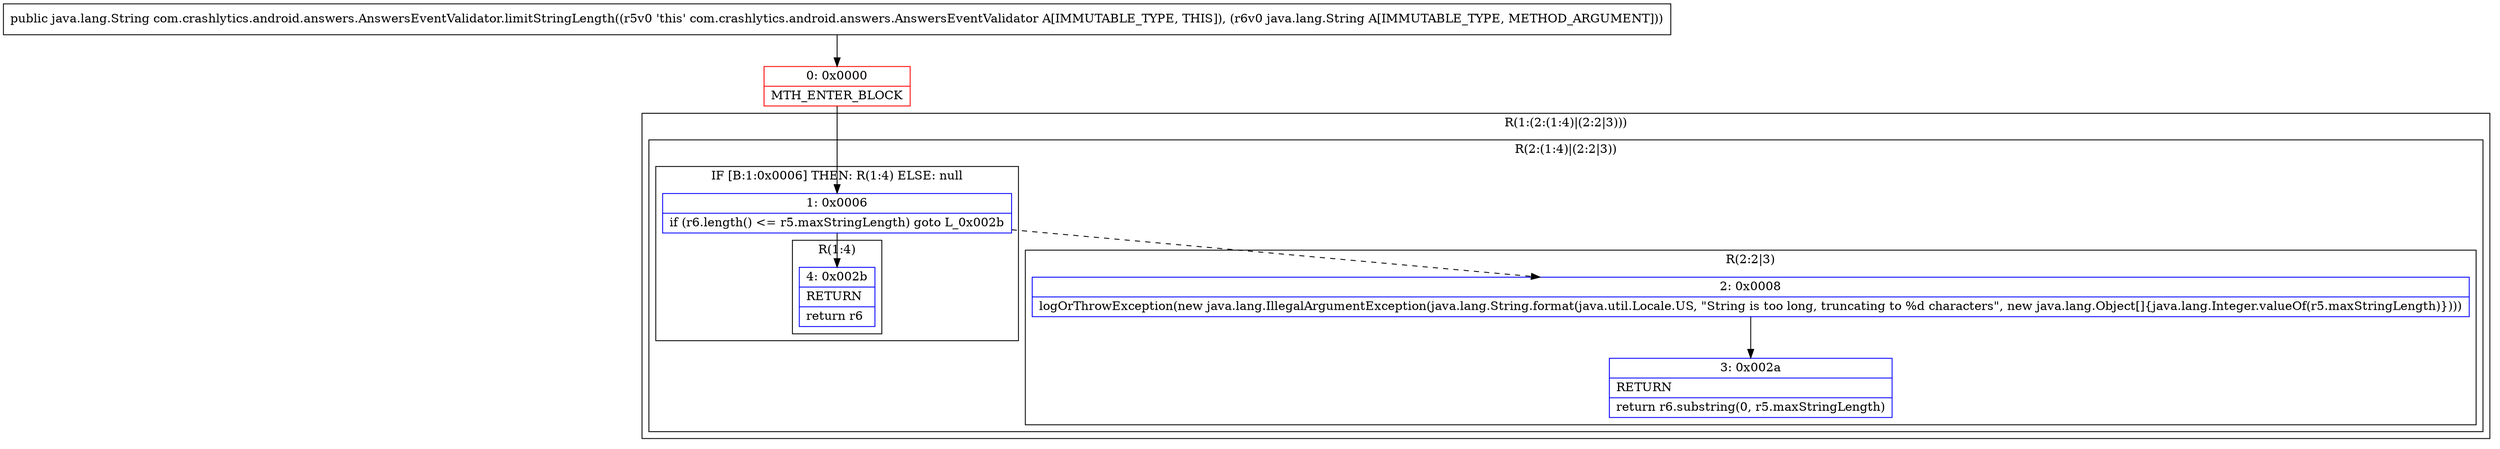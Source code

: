 digraph "CFG forcom.crashlytics.android.answers.AnswersEventValidator.limitStringLength(Ljava\/lang\/String;)Ljava\/lang\/String;" {
subgraph cluster_Region_1638890997 {
label = "R(1:(2:(1:4)|(2:2|3)))";
node [shape=record,color=blue];
subgraph cluster_Region_2036079749 {
label = "R(2:(1:4)|(2:2|3))";
node [shape=record,color=blue];
subgraph cluster_IfRegion_861980212 {
label = "IF [B:1:0x0006] THEN: R(1:4) ELSE: null";
node [shape=record,color=blue];
Node_1 [shape=record,label="{1\:\ 0x0006|if (r6.length() \<= r5.maxStringLength) goto L_0x002b\l}"];
subgraph cluster_Region_1589629900 {
label = "R(1:4)";
node [shape=record,color=blue];
Node_4 [shape=record,label="{4\:\ 0x002b|RETURN\l|return r6\l}"];
}
}
subgraph cluster_Region_1147489595 {
label = "R(2:2|3)";
node [shape=record,color=blue];
Node_2 [shape=record,label="{2\:\ 0x0008|logOrThrowException(new java.lang.IllegalArgumentException(java.lang.String.format(java.util.Locale.US, \"String is too long, truncating to %d characters\", new java.lang.Object[]\{java.lang.Integer.valueOf(r5.maxStringLength)\})))\l}"];
Node_3 [shape=record,label="{3\:\ 0x002a|RETURN\l|return r6.substring(0, r5.maxStringLength)\l}"];
}
}
}
Node_0 [shape=record,color=red,label="{0\:\ 0x0000|MTH_ENTER_BLOCK\l}"];
MethodNode[shape=record,label="{public java.lang.String com.crashlytics.android.answers.AnswersEventValidator.limitStringLength((r5v0 'this' com.crashlytics.android.answers.AnswersEventValidator A[IMMUTABLE_TYPE, THIS]), (r6v0 java.lang.String A[IMMUTABLE_TYPE, METHOD_ARGUMENT])) }"];
MethodNode -> Node_0;
Node_1 -> Node_2[style=dashed];
Node_1 -> Node_4;
Node_2 -> Node_3;
Node_0 -> Node_1;
}

